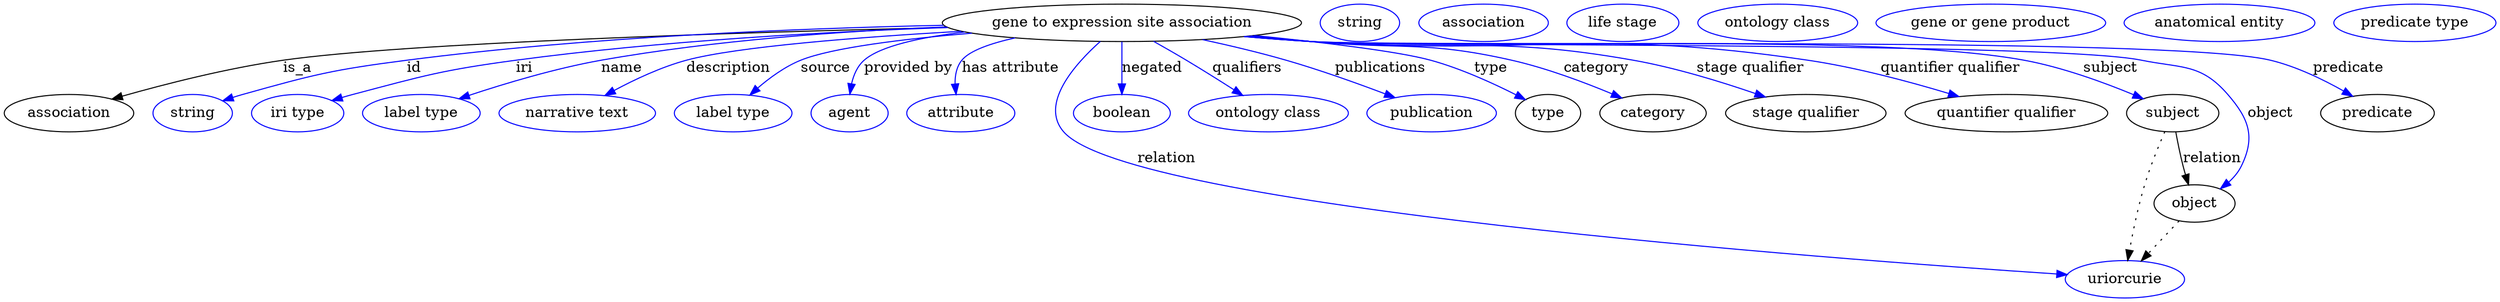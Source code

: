 digraph {
	graph [bb="0,0,1956.5,283"];
	node [label="\N"];
	"gene to expression site association"	 [height=0.5,
		label="gene to expression site association",
		pos="891.05,265",
		width=3.683];
	association	 [height=0.5,
		pos="50.046,178",
		width=1.3902];
	"gene to expression site association" -> association	 [label=is_a,
		lp="232.05,221.5",
		pos="e,84.829,191.06 760.67,261.6 595.74,256.67 321.14,246.19 221.05,229 177.14,221.46 128.6,206.3 94.49,194.46"];
	id	 [color=blue,
		height=0.5,
		label=string,
		pos="149.05,178",
		width=0.84854];
	"gene to expression site association" -> id	 [color=blue,
		label=id,
		lp="329.55,221.5",
		pos="e,172.87,189.58 764.52,259.57 623.89,253.07 405.83,241.49 324.05,229 262.99,219.67 247.45,216.09 189.05,196 186.8,195.23 184.5,194.37 \
182.21,193.47",
		style=solid];
	iri	 [color=blue,
		height=0.5,
		label="iri type",
		pos="234.05,178",
		width=1.011];
	"gene to expression site association" -> iri	 [color=blue,
		label=iri,
		lp="414.55,221.5",
		pos="e,262.07,189.59 760.64,261.56 663.02,257.47 526.48,248.52 408.05,229 350.08,219.45 335.95,214.07 280.05,196 277.29,195.11 274.46,\
194.14 271.63,193.13",
		style=solid];
	name	 [color=blue,
		height=0.5,
		label="label type",
		pos="334.05,178",
		width=1.2638];
	"gene to expression site association" -> name	 [color=blue,
		label=name,
		lp="492.55,221.5",
		pos="e,364.62,191.49 769.11,257.85 667.42,251.25 530.79,240.72 477.05,229 441.34,221.22 402.36,206.9 374.13,195.42",
		style=solid];
	description	 [color=blue,
		height=0.5,
		label="narrative text",
		pos="455.05,178",
		width=1.6068];
	"gene to expression site association" -> description	 [color=blue,
		label=description,
		lp="576.55,221.5",
		pos="e,478.53,194.7 770.11,257.57 687.77,251.53 586.65,241.89 546.05,229 525.36,222.43 504.11,210.84 487.35,200.37",
		style=solid];
	source	 [color=blue,
		height=0.5,
		label="label type",
		pos="576.05,178",
		width=1.2638];
	"gene to expression site association" -> source	 [color=blue,
		label=source,
		lp="652.05,221.5",
		pos="e,590.47,195.1 777.79,255.56 721.26,249.57 659.59,240.72 634.05,229 620.45,222.76 607.69,212.27 597.62,202.43",
		style=solid];
	"provided by"	 [color=blue,
		height=0.5,
		label=agent,
		pos="669.05,178",
		width=0.83048];
	"gene to expression site association" -> "provided by"	 [color=blue,
		label="provided by",
		lp="716.05,221.5",
		pos="e,669.35,196.07 776.15,255.97 736.1,250.59 697.53,242.15 683.05,229 676.57,223.12 672.97,214.55 671.01,206.12",
		style=solid];
	"has attribute"	 [color=blue,
		height=0.5,
		label=attribute,
		pos="757.05,178",
		width=1.1193];
	"gene to expression site association" -> "has attribute"	 [color=blue,
		label="has attribute",
		lp="791.55,221.5",
		pos="e,752.38,196.31 808.05,250.91 785.37,245.3 765.08,238 758.05,229 753.12,222.69 751.55,214.48 751.57,206.49",
		style=solid];
	relation	 [color=blue,
		height=0.5,
		label=uriorcurie,
		pos="1687,18",
		width=1.2638];
	"gene to expression site association" -> relation	 [color=blue,
		label=relation,
		lp="934.05,134.5",
		pos="e,1642.6,22.153 872.02,246.98 850.71,224.61 821.86,186.23 844.05,160 895.49,99.165 1453.7,40.482 1632.4,23.14",
		style=solid];
	negated	 [color=blue,
		height=0.5,
		label=boolean,
		pos="891.05,178",
		width=1.0652];
	"gene to expression site association" -> negated	 [color=blue,
		label=negated,
		lp="912.55,221.5",
		pos="e,891.05,196 891.05,246.97 891.05,235.19 891.05,219.56 891.05,206.16",
		style=solid];
	qualifiers	 [color=blue,
		height=0.5,
		label="ontology class",
		pos="1009,178",
		width=1.7151];
	"gene to expression site association" -> qualifiers	 [color=blue,
		label=qualifiers,
		lp="984.05,221.5",
		pos="e,986.12,194.91 915.21,247.18 933.38,233.79 958.42,215.32 978.06,200.84",
		style=solid];
	publications	 [color=blue,
		height=0.5,
		label=publication,
		pos="1139,178",
		width=1.3902];
	"gene to expression site association" -> publications	 [color=blue,
		label=publications,
		lp="1086.5,221.5",
		pos="e,1107.3,192.02 950.87,248.83 971.08,243.01 993.67,236.12 1014,229 1042.5,219.07 1073.8,206.27 1098,195.97",
		style=solid];
	type	 [height=0.5,
		pos="1234,178",
		width=0.75];
	"gene to expression site association" -> type	 [color=blue,
		label=type,
		lp="1174,221.5",
		pos="e,1213.3,189.9 987.79,252.68 1040,245.51 1098.8,236.44 1124,229 1152.4,220.66 1182.7,206.15 1204.3,194.74",
		style=solid];
	category	 [height=0.5,
		pos="1320,178",
		width=1.1374];
	"gene to expression site association" -> category	 [color=blue,
		label=category,
		lp="1261.5,221.5",
		pos="e,1292.3,191.32 987.35,252.53 1002.3,250.64 1017.6,248.75 1032,247 1102.2,238.52 1121.5,246.05 1190,229 1222.4,220.96 1257.5,206.85 \
1283,195.51",
		style=solid];
	"stage qualifier"	 [height=0.5,
		pos="1440,178",
		width=1.6971];
	"gene to expression site association" -> "stage qualifier"	 [color=blue,
		label="stage qualifier",
		lp="1383,221.5",
		pos="e,1404.8,192.79 985.01,252.25 1000.7,250.34 1016.8,248.5 1032,247 1146,235.75 1176.8,251.5 1289,229 1325.6,221.67 1365.5,207.93 \
1395.1,196.55",
		style=solid];
	"quantifier qualifier"	 [height=0.5,
		pos="1596,178",
		width=2.1484];
	"gene to expression site association" -> "quantifier qualifier"	 [color=blue,
		label="quantifier qualifier",
		lp="1539.5,221.5",
		pos="e,1555.2,193.37 983.84,252.06 999.89,250.14 1016.4,248.35 1032,247 1206.7,231.89 1253.2,258.41 1426,229 1467.1,222.01 1512.2,208.19 \
1545.6,196.69",
		style=solid];
	subject	 [height=0.5,
		pos="1727,178",
		width=0.99297];
	"gene to expression site association" -> subject	 [color=blue,
		label=subject,
		lp="1663.5,221.5",
		pos="e,1701.5,190.89 983.07,251.97 999.36,250.03 1016.2,248.26 1032,247 1156.8,237.06 1472.3,253.53 1595,229 1629.4,222.14 1666.4,207.11 \
1692.5,195.14",
		style=solid];
	object	 [height=0.5,
		pos="1747,91",
		width=0.9027];
	"gene to expression site association" -> object	 [color=blue,
		label=object,
		lp="1807,178",
		pos="e,1767.2,105.27 982.68,251.96 999.09,250.01 1016.1,248.24 1032,247 1177.2,235.77 1544.3,257.77 1687,229 1726.8,220.99 1745.6,226.74 \
1772,196 1792.3,172.39 1796.2,155.68 1784,127 1781.8,121.74 1778.4,116.86 1774.5,112.51",
		style=solid];
	predicate	 [height=0.5,
		pos="1894,178",
		width=1.1916];
	"gene to expression site association" -> predicate	 [color=blue,
		label=predicate,
		lp="1868,221.5",
		pos="e,1874.9,194.28 982.68,251.9 999.09,249.95 1016.1,248.2 1032,247 1118.6,240.5 1729.9,254.03 1813,229 1832.5,223.15 1851.8,211.29 \
1866.7,200.47",
		style=solid];
	association_type	 [color=blue,
		height=0.5,
		label=string,
		pos="1072,265",
		width=0.84854];
	association_category	 [color=blue,
		height=0.5,
		label=association,
		pos="1171,265",
		width=1.3902];
	"gene to expression site association_stage qualifier"	 [color=blue,
		height=0.5,
		label="life stage",
		pos="1282,265",
		width=1.1916];
	"gene to expression site association_quantifier qualifier"	 [color=blue,
		height=0.5,
		label="ontology class",
		pos="1405,265",
		width=1.7151];
	subject -> relation	 [pos="e,1690.4,36.239 1721.1,159.97 1716.6,146.12 1710.5,126.47 1706,109 1700.7,88.088 1695.7,64.188 1692.2,46.13",
		style=dotted];
	subject -> object	 [label=relation,
		lp="1759,134.5",
		pos="e,1742.9,109 1731.2,159.97 1733.9,148.08 1737.6,132.25 1740.7,118.76"];
	"gene to expression site association_subject"	 [color=blue,
		height=0.5,
		label="gene or gene product",
		pos="1570,265",
		width=2.3651];
	object -> relation	 [pos="e,1701.2,35.261 1733.4,74.435 1725.8,65.207 1716.2,53.528 1707.8,43.191",
		style=dotted];
	"gene to expression site association_object"	 [color=blue,
		height=0.5,
		label="anatomical entity",
		pos="1745,265",
		width=2.004];
	"gene to expression site association_predicate"	 [color=blue,
		height=0.5,
		label="predicate type",
		pos="1896,265",
		width=1.679];
}
